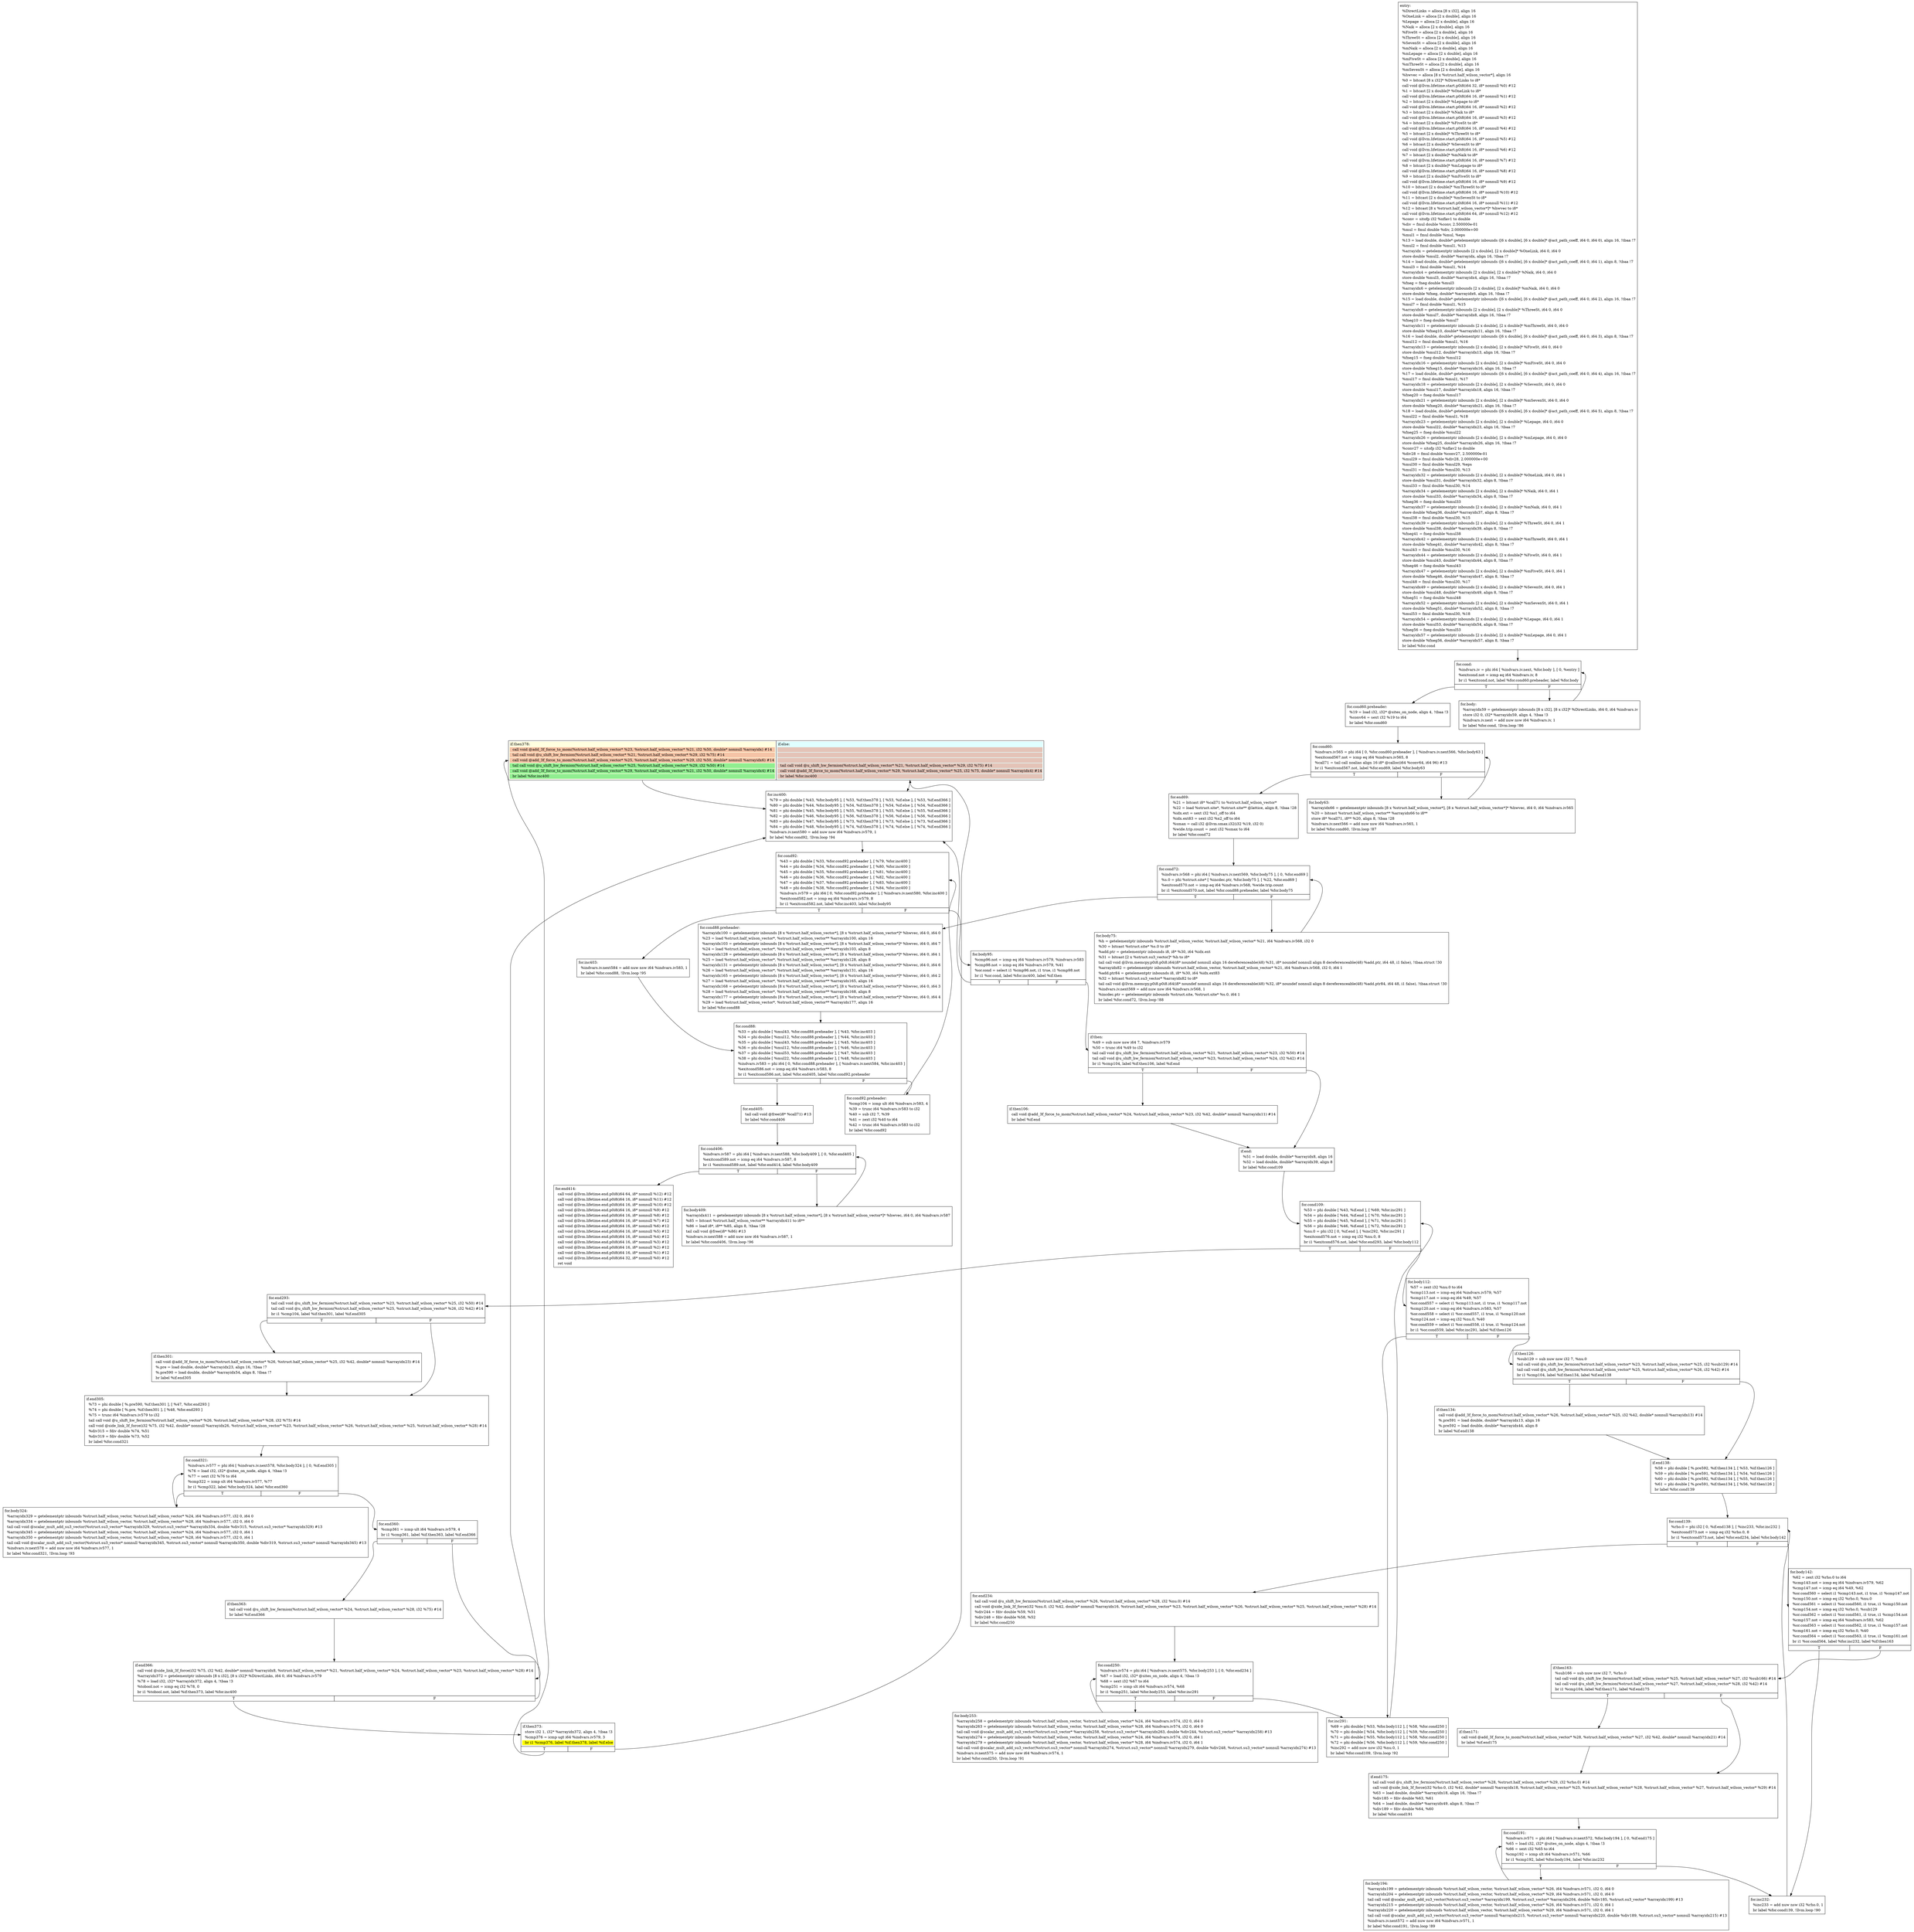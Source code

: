 digraph {
m_bb0 [shape = none, label  = <<table border="0" cellspacing="0">
<tr><td port="f1" border="1" colspan="2"><table bgcolor="LightYellow" border="0">
<tr><td align="left">if.then378:</td></tr>
<tr><td bgcolor="#e8765c70" align="left">  call void @add_3f_force_to_mom(%struct.half_wilson_vector* %23, %struct.half_wilson_vector* %21, i32 %50, double* nonnull %arrayidx) #14</td></tr>
<tr><td bgcolor="#e8765c70" align="left">  tail call void @u_shift_hw_fermion(%struct.half_wilson_vector* %21, %struct.half_wilson_vector* %29, i32 %75) #14</td></tr>
<tr><td bgcolor="#e8765c70" align="left">  call void @add_3f_force_to_mom(%struct.half_wilson_vector* %25, %struct.half_wilson_vector* %29, i32 %50, double* nonnull %arrayidx6) #14</td></tr>
<tr><td bgcolor="lightgreen" align="left">  tail call void @u_shift_hw_fermion(%struct.half_wilson_vector* %25, %struct.half_wilson_vector* %29, i32 %50) #14</td></tr>
<tr><td bgcolor="lightgreen" align="left">  call void @add_3f_force_to_mom(%struct.half_wilson_vector* %29, %struct.half_wilson_vector* %21, i32 %50, double* nonnull %arrayidx4) #14</td></tr>
<tr><td bgcolor="lightgreen" align="left">  br label %for.inc400</td></tr>
</table>
</td>
<td port="f2" border="1" colspan="2"><table bgcolor="LightCyan" border="0">
<tr><td align="left">if.else:</td></tr>
<tr><td bgcolor="#e8765c70" align="left"> </td></tr>
<tr><td bgcolor="#e8765c70" align="left"> </td></tr>
<tr><td bgcolor="#e8765c70" align="left"> </td></tr>
<tr><td bgcolor="#e8765c70" align="left">  tail call void @u_shift_hw_fermion(%struct.half_wilson_vector* %21, %struct.half_wilson_vector* %29, i32 %75) #14</td></tr>
<tr><td bgcolor="#e8765c70" align="left">  call void @add_3f_force_to_mom(%struct.half_wilson_vector* %29, %struct.half_wilson_vector* %25, i32 %75, double* nonnull %arrayidx4) #14</td></tr>
<tr><td bgcolor="#e8765c70" align="left">  br label %for.inc400</td></tr>
</table>
</td></tr>
</table>> ]
f_bb0 [shape = none, label  = <<table  border="0" cellspacing="0">
<tr><td port="f" border="1"><table border="0">
<tr><td align="left">entry:</td></tr>
<tr><td align="left">  %DirectLinks = alloca [8 x i32], align 16</td></tr>
<tr><td align="left">  %OneLink = alloca [2 x double], align 16</td></tr>
<tr><td align="left">  %Lepage = alloca [2 x double], align 16</td></tr>
<tr><td align="left">  %Naik = alloca [2 x double], align 16</td></tr>
<tr><td align="left">  %FiveSt = alloca [2 x double], align 16</td></tr>
<tr><td align="left">  %ThreeSt = alloca [2 x double], align 16</td></tr>
<tr><td align="left">  %SevenSt = alloca [2 x double], align 16</td></tr>
<tr><td align="left">  %mNaik = alloca [2 x double], align 16</td></tr>
<tr><td align="left">  %mLepage = alloca [2 x double], align 16</td></tr>
<tr><td align="left">  %mFiveSt = alloca [2 x double], align 16</td></tr>
<tr><td align="left">  %mThreeSt = alloca [2 x double], align 16</td></tr>
<tr><td align="left">  %mSevenSt = alloca [2 x double], align 16</td></tr>
<tr><td align="left">  %hwvec = alloca [8 x %struct.half_wilson_vector*], align 16</td></tr>
<tr><td align="left">  %0 = bitcast [8 x i32]* %DirectLinks to i8*</td></tr>
<tr><td align="left">  call void @llvm.lifetime.start.p0i8(i64 32, i8* nonnull %0) #12</td></tr>
<tr><td align="left">  %1 = bitcast [2 x double]* %OneLink to i8*</td></tr>
<tr><td align="left">  call void @llvm.lifetime.start.p0i8(i64 16, i8* nonnull %1) #12</td></tr>
<tr><td align="left">  %2 = bitcast [2 x double]* %Lepage to i8*</td></tr>
<tr><td align="left">  call void @llvm.lifetime.start.p0i8(i64 16, i8* nonnull %2) #12</td></tr>
<tr><td align="left">  %3 = bitcast [2 x double]* %Naik to i8*</td></tr>
<tr><td align="left">  call void @llvm.lifetime.start.p0i8(i64 16, i8* nonnull %3) #12</td></tr>
<tr><td align="left">  %4 = bitcast [2 x double]* %FiveSt to i8*</td></tr>
<tr><td align="left">  call void @llvm.lifetime.start.p0i8(i64 16, i8* nonnull %4) #12</td></tr>
<tr><td align="left">  %5 = bitcast [2 x double]* %ThreeSt to i8*</td></tr>
<tr><td align="left">  call void @llvm.lifetime.start.p0i8(i64 16, i8* nonnull %5) #12</td></tr>
<tr><td align="left">  %6 = bitcast [2 x double]* %SevenSt to i8*</td></tr>
<tr><td align="left">  call void @llvm.lifetime.start.p0i8(i64 16, i8* nonnull %6) #12</td></tr>
<tr><td align="left">  %7 = bitcast [2 x double]* %mNaik to i8*</td></tr>
<tr><td align="left">  call void @llvm.lifetime.start.p0i8(i64 16, i8* nonnull %7) #12</td></tr>
<tr><td align="left">  %8 = bitcast [2 x double]* %mLepage to i8*</td></tr>
<tr><td align="left">  call void @llvm.lifetime.start.p0i8(i64 16, i8* nonnull %8) #12</td></tr>
<tr><td align="left">  %9 = bitcast [2 x double]* %mFiveSt to i8*</td></tr>
<tr><td align="left">  call void @llvm.lifetime.start.p0i8(i64 16, i8* nonnull %9) #12</td></tr>
<tr><td align="left">  %10 = bitcast [2 x double]* %mThreeSt to i8*</td></tr>
<tr><td align="left">  call void @llvm.lifetime.start.p0i8(i64 16, i8* nonnull %10) #12</td></tr>
<tr><td align="left">  %11 = bitcast [2 x double]* %mSevenSt to i8*</td></tr>
<tr><td align="left">  call void @llvm.lifetime.start.p0i8(i64 16, i8* nonnull %11) #12</td></tr>
<tr><td align="left">  %12 = bitcast [8 x %struct.half_wilson_vector*]* %hwvec to i8*</td></tr>
<tr><td align="left">  call void @llvm.lifetime.start.p0i8(i64 64, i8* nonnull %12) #12</td></tr>
<tr><td align="left">  %conv = sitofp i32 %nflav1 to double</td></tr>
<tr><td align="left">  %div = fmul double %conv, 2.500000e-01</td></tr>
<tr><td align="left">  %mul = fmul double %div, 2.000000e+00</td></tr>
<tr><td align="left">  %mul1 = fmul double %mul, %eps</td></tr>
<tr><td align="left">  %13 = load double, double* getelementptr inbounds ([6 x double], [6 x double]* @act_path_coeff, i64 0, i64 0), align 16, !tbaa !7</td></tr>
<tr><td align="left">  %mul2 = fmul double %mul1, %13</td></tr>
<tr><td align="left">  %arrayidx = getelementptr inbounds [2 x double], [2 x double]* %OneLink, i64 0, i64 0</td></tr>
<tr><td align="left">  store double %mul2, double* %arrayidx, align 16, !tbaa !7</td></tr>
<tr><td align="left">  %14 = load double, double* getelementptr inbounds ([6 x double], [6 x double]* @act_path_coeff, i64 0, i64 1), align 8, !tbaa !7</td></tr>
<tr><td align="left">  %mul3 = fmul double %mul1, %14</td></tr>
<tr><td align="left">  %arrayidx4 = getelementptr inbounds [2 x double], [2 x double]* %Naik, i64 0, i64 0</td></tr>
<tr><td align="left">  store double %mul3, double* %arrayidx4, align 16, !tbaa !7</td></tr>
<tr><td align="left">  %fneg = fneg double %mul3</td></tr>
<tr><td align="left">  %arrayidx6 = getelementptr inbounds [2 x double], [2 x double]* %mNaik, i64 0, i64 0</td></tr>
<tr><td align="left">  store double %fneg, double* %arrayidx6, align 16, !tbaa !7</td></tr>
<tr><td align="left">  %15 = load double, double* getelementptr inbounds ([6 x double], [6 x double]* @act_path_coeff, i64 0, i64 2), align 16, !tbaa !7</td></tr>
<tr><td align="left">  %mul7 = fmul double %mul1, %15</td></tr>
<tr><td align="left">  %arrayidx8 = getelementptr inbounds [2 x double], [2 x double]* %ThreeSt, i64 0, i64 0</td></tr>
<tr><td align="left">  store double %mul7, double* %arrayidx8, align 16, !tbaa !7</td></tr>
<tr><td align="left">  %fneg10 = fneg double %mul7</td></tr>
<tr><td align="left">  %arrayidx11 = getelementptr inbounds [2 x double], [2 x double]* %mThreeSt, i64 0, i64 0</td></tr>
<tr><td align="left">  store double %fneg10, double* %arrayidx11, align 16, !tbaa !7</td></tr>
<tr><td align="left">  %16 = load double, double* getelementptr inbounds ([6 x double], [6 x double]* @act_path_coeff, i64 0, i64 3), align 8, !tbaa !7</td></tr>
<tr><td align="left">  %mul12 = fmul double %mul1, %16</td></tr>
<tr><td align="left">  %arrayidx13 = getelementptr inbounds [2 x double], [2 x double]* %FiveSt, i64 0, i64 0</td></tr>
<tr><td align="left">  store double %mul12, double* %arrayidx13, align 16, !tbaa !7</td></tr>
<tr><td align="left">  %fneg15 = fneg double %mul12</td></tr>
<tr><td align="left">  %arrayidx16 = getelementptr inbounds [2 x double], [2 x double]* %mFiveSt, i64 0, i64 0</td></tr>
<tr><td align="left">  store double %fneg15, double* %arrayidx16, align 16, !tbaa !7</td></tr>
<tr><td align="left">  %17 = load double, double* getelementptr inbounds ([6 x double], [6 x double]* @act_path_coeff, i64 0, i64 4), align 16, !tbaa !7</td></tr>
<tr><td align="left">  %mul17 = fmul double %mul1, %17</td></tr>
<tr><td align="left">  %arrayidx18 = getelementptr inbounds [2 x double], [2 x double]* %SevenSt, i64 0, i64 0</td></tr>
<tr><td align="left">  store double %mul17, double* %arrayidx18, align 16, !tbaa !7</td></tr>
<tr><td align="left">  %fneg20 = fneg double %mul17</td></tr>
<tr><td align="left">  %arrayidx21 = getelementptr inbounds [2 x double], [2 x double]* %mSevenSt, i64 0, i64 0</td></tr>
<tr><td align="left">  store double %fneg20, double* %arrayidx21, align 16, !tbaa !7</td></tr>
<tr><td align="left">  %18 = load double, double* getelementptr inbounds ([6 x double], [6 x double]* @act_path_coeff, i64 0, i64 5), align 8, !tbaa !7</td></tr>
<tr><td align="left">  %mul22 = fmul double %mul1, %18</td></tr>
<tr><td align="left">  %arrayidx23 = getelementptr inbounds [2 x double], [2 x double]* %Lepage, i64 0, i64 0</td></tr>
<tr><td align="left">  store double %mul22, double* %arrayidx23, align 16, !tbaa !7</td></tr>
<tr><td align="left">  %fneg25 = fneg double %mul22</td></tr>
<tr><td align="left">  %arrayidx26 = getelementptr inbounds [2 x double], [2 x double]* %mLepage, i64 0, i64 0</td></tr>
<tr><td align="left">  store double %fneg25, double* %arrayidx26, align 16, !tbaa !7</td></tr>
<tr><td align="left">  %conv27 = sitofp i32 %nflav2 to double</td></tr>
<tr><td align="left">  %div28 = fmul double %conv27, 2.500000e-01</td></tr>
<tr><td align="left">  %mul29 = fmul double %div28, 2.000000e+00</td></tr>
<tr><td align="left">  %mul30 = fmul double %mul29, %eps</td></tr>
<tr><td align="left">  %mul31 = fmul double %mul30, %13</td></tr>
<tr><td align="left">  %arrayidx32 = getelementptr inbounds [2 x double], [2 x double]* %OneLink, i64 0, i64 1</td></tr>
<tr><td align="left">  store double %mul31, double* %arrayidx32, align 8, !tbaa !7</td></tr>
<tr><td align="left">  %mul33 = fmul double %mul30, %14</td></tr>
<tr><td align="left">  %arrayidx34 = getelementptr inbounds [2 x double], [2 x double]* %Naik, i64 0, i64 1</td></tr>
<tr><td align="left">  store double %mul33, double* %arrayidx34, align 8, !tbaa !7</td></tr>
<tr><td align="left">  %fneg36 = fneg double %mul33</td></tr>
<tr><td align="left">  %arrayidx37 = getelementptr inbounds [2 x double], [2 x double]* %mNaik, i64 0, i64 1</td></tr>
<tr><td align="left">  store double %fneg36, double* %arrayidx37, align 8, !tbaa !7</td></tr>
<tr><td align="left">  %mul38 = fmul double %mul30, %15</td></tr>
<tr><td align="left">  %arrayidx39 = getelementptr inbounds [2 x double], [2 x double]* %ThreeSt, i64 0, i64 1</td></tr>
<tr><td align="left">  store double %mul38, double* %arrayidx39, align 8, !tbaa !7</td></tr>
<tr><td align="left">  %fneg41 = fneg double %mul38</td></tr>
<tr><td align="left">  %arrayidx42 = getelementptr inbounds [2 x double], [2 x double]* %mThreeSt, i64 0, i64 1</td></tr>
<tr><td align="left">  store double %fneg41, double* %arrayidx42, align 8, !tbaa !7</td></tr>
<tr><td align="left">  %mul43 = fmul double %mul30, %16</td></tr>
<tr><td align="left">  %arrayidx44 = getelementptr inbounds [2 x double], [2 x double]* %FiveSt, i64 0, i64 1</td></tr>
<tr><td align="left">  store double %mul43, double* %arrayidx44, align 8, !tbaa !7</td></tr>
<tr><td align="left">  %fneg46 = fneg double %mul43</td></tr>
<tr><td align="left">  %arrayidx47 = getelementptr inbounds [2 x double], [2 x double]* %mFiveSt, i64 0, i64 1</td></tr>
<tr><td align="left">  store double %fneg46, double* %arrayidx47, align 8, !tbaa !7</td></tr>
<tr><td align="left">  %mul48 = fmul double %mul30, %17</td></tr>
<tr><td align="left">  %arrayidx49 = getelementptr inbounds [2 x double], [2 x double]* %SevenSt, i64 0, i64 1</td></tr>
<tr><td align="left">  store double %mul48, double* %arrayidx49, align 8, !tbaa !7</td></tr>
<tr><td align="left">  %fneg51 = fneg double %mul48</td></tr>
<tr><td align="left">  %arrayidx52 = getelementptr inbounds [2 x double], [2 x double]* %mSevenSt, i64 0, i64 1</td></tr>
<tr><td align="left">  store double %fneg51, double* %arrayidx52, align 8, !tbaa !7</td></tr>
<tr><td align="left">  %mul53 = fmul double %mul30, %18</td></tr>
<tr><td align="left">  %arrayidx54 = getelementptr inbounds [2 x double], [2 x double]* %Lepage, i64 0, i64 1</td></tr>
<tr><td align="left">  store double %mul53, double* %arrayidx54, align 8, !tbaa !7</td></tr>
<tr><td align="left">  %fneg56 = fneg double %mul53</td></tr>
<tr><td align="left">  %arrayidx57 = getelementptr inbounds [2 x double], [2 x double]* %mLepage, i64 0, i64 1</td></tr>
<tr><td align="left">  store double %fneg56, double* %arrayidx57, align 8, !tbaa !7</td></tr>
<tr><td align="left">  br label %for.cond</td></tr>
</table>
</td></tr>
</table>> ]
f_bb1 [shape = none, label  = <<table  border="0" cellspacing="0">
<tr><td port="f" border="1" colspan="2"><table border="0">
<tr><td align="left">for.cond:</td></tr>
<tr><td align="left">  %indvars.iv = phi i64 [ %indvars.iv.next, %for.body ], [ 0, %entry ]</td></tr>
<tr><td align="left">  %exitcond.not = icmp eq i64 %indvars.iv, 8</td></tr>
<tr><td align="left">  br i1 %exitcond.not, label %for.cond60.preheader, label %for.body</td></tr>
</table>
</td></tr>
<tr><td border="1" port="fT">T</td><td border="1" port="fF">F</td></tr>
</table>> ]
f_bb2 [shape = none, label  = <<table  border="0" cellspacing="0">
<tr><td port="f" border="1"><table border="0">
<tr><td align="left">for.cond60.preheader:</td></tr>
<tr><td align="left">  %19 = load i32, i32* @sites_on_node, align 4, !tbaa !3</td></tr>
<tr><td align="left">  %conv64 = sext i32 %19 to i64</td></tr>
<tr><td align="left">  br label %for.cond60</td></tr>
</table>
</td></tr>
</table>> ]
f_bb3 [shape = none, label  = <<table  border="0" cellspacing="0">
<tr><td port="f" border="1"><table border="0">
<tr><td align="left">for.body:</td></tr>
<tr><td align="left">  %arrayidx59 = getelementptr inbounds [8 x i32], [8 x i32]* %DirectLinks, i64 0, i64 %indvars.iv</td></tr>
<tr><td align="left">  store i32 0, i32* %arrayidx59, align 4, !tbaa !3</td></tr>
<tr><td align="left">  %indvars.iv.next = add nuw nsw i64 %indvars.iv, 1</td></tr>
<tr><td align="left">  br label %for.cond, !llvm.loop !86</td></tr>
</table>
</td></tr>
</table>> ]
f_bb4 [shape = none, label  = <<table  border="0" cellspacing="0">
<tr><td port="f" border="1" colspan="2"><table border="0">
<tr><td align="left">for.cond60:</td></tr>
<tr><td align="left">  %indvars.iv565 = phi i64 [ 0, %for.cond60.preheader ], [ %indvars.iv.next566, %for.body63 ]</td></tr>
<tr><td align="left">  %exitcond567.not = icmp eq i64 %indvars.iv565, 8</td></tr>
<tr><td align="left">  %call71 = tail call noalias align 16 i8* @calloc(i64 %conv64, i64 96) #13</td></tr>
<tr><td align="left">  br i1 %exitcond567.not, label %for.end69, label %for.body63</td></tr>
</table>
</td></tr>
<tr><td border="1" port="fT">T</td><td border="1" port="fF">F</td></tr>
</table>> ]
f_bb5 [shape = none, label  = <<table  border="0" cellspacing="0">
<tr><td port="f" border="1"><table border="0">
<tr><td align="left">for.body63:</td></tr>
<tr><td align="left">  %arrayidx66 = getelementptr inbounds [8 x %struct.half_wilson_vector*], [8 x %struct.half_wilson_vector*]* %hwvec, i64 0, i64 %indvars.iv565</td></tr>
<tr><td align="left">  %20 = bitcast %struct.half_wilson_vector** %arrayidx66 to i8**</td></tr>
<tr><td align="left">  store i8* %call71, i8** %20, align 8, !tbaa !28</td></tr>
<tr><td align="left">  %indvars.iv.next566 = add nuw nsw i64 %indvars.iv565, 1</td></tr>
<tr><td align="left">  br label %for.cond60, !llvm.loop !87</td></tr>
</table>
</td></tr>
</table>> ]
f_bb6 [shape = none, label  = <<table  border="0" cellspacing="0">
<tr><td port="f" border="1"><table border="0">
<tr><td align="left">for.end69:</td></tr>
<tr><td align="left">  %21 = bitcast i8* %call71 to %struct.half_wilson_vector*</td></tr>
<tr><td align="left">  %22 = load %struct.site*, %struct.site** @lattice, align 8, !tbaa !28</td></tr>
<tr><td align="left">  %idx.ext = sext i32 %x1_off to i64</td></tr>
<tr><td align="left">  %idx.ext83 = sext i32 %x2_off to i64</td></tr>
<tr><td align="left">  %smax = call i32 @llvm.smax.i32(i32 %19, i32 0)</td></tr>
<tr><td align="left">  %wide.trip.count = zext i32 %smax to i64</td></tr>
<tr><td align="left">  br label %for.cond72</td></tr>
</table>
</td></tr>
</table>> ]
f_bb7 [shape = none, label  = <<table  border="0" cellspacing="0">
<tr><td port="f" border="1" colspan="2"><table border="0">
<tr><td align="left">for.cond72:</td></tr>
<tr><td align="left">  %indvars.iv568 = phi i64 [ %indvars.iv.next569, %for.body75 ], [ 0, %for.end69 ]</td></tr>
<tr><td align="left">  %s.0 = phi %struct.site* [ %incdec.ptr, %for.body75 ], [ %22, %for.end69 ]</td></tr>
<tr><td align="left">  %exitcond570.not = icmp eq i64 %indvars.iv568, %wide.trip.count</td></tr>
<tr><td align="left">  br i1 %exitcond570.not, label %for.cond88.preheader, label %for.body75</td></tr>
</table>
</td></tr>
<tr><td border="1" port="fT">T</td><td border="1" port="fF">F</td></tr>
</table>> ]
f_bb8 [shape = none, label  = <<table  border="0" cellspacing="0">
<tr><td port="f" border="1"><table border="0">
<tr><td align="left">for.cond88.preheader:</td></tr>
<tr><td align="left">  %arrayidx100 = getelementptr inbounds [8 x %struct.half_wilson_vector*], [8 x %struct.half_wilson_vector*]* %hwvec, i64 0, i64 0</td></tr>
<tr><td align="left">  %23 = load %struct.half_wilson_vector*, %struct.half_wilson_vector** %arrayidx100, align 16</td></tr>
<tr><td align="left">  %arrayidx103 = getelementptr inbounds [8 x %struct.half_wilson_vector*], [8 x %struct.half_wilson_vector*]* %hwvec, i64 0, i64 7</td></tr>
<tr><td align="left">  %24 = load %struct.half_wilson_vector*, %struct.half_wilson_vector** %arrayidx103, align 8</td></tr>
<tr><td align="left">  %arrayidx128 = getelementptr inbounds [8 x %struct.half_wilson_vector*], [8 x %struct.half_wilson_vector*]* %hwvec, i64 0, i64 1</td></tr>
<tr><td align="left">  %25 = load %struct.half_wilson_vector*, %struct.half_wilson_vector** %arrayidx128, align 8</td></tr>
<tr><td align="left">  %arrayidx131 = getelementptr inbounds [8 x %struct.half_wilson_vector*], [8 x %struct.half_wilson_vector*]* %hwvec, i64 0, i64 6</td></tr>
<tr><td align="left">  %26 = load %struct.half_wilson_vector*, %struct.half_wilson_vector** %arrayidx131, align 16</td></tr>
<tr><td align="left">  %arrayidx165 = getelementptr inbounds [8 x %struct.half_wilson_vector*], [8 x %struct.half_wilson_vector*]* %hwvec, i64 0, i64 2</td></tr>
<tr><td align="left">  %27 = load %struct.half_wilson_vector*, %struct.half_wilson_vector** %arrayidx165, align 16</td></tr>
<tr><td align="left">  %arrayidx168 = getelementptr inbounds [8 x %struct.half_wilson_vector*], [8 x %struct.half_wilson_vector*]* %hwvec, i64 0, i64 3</td></tr>
<tr><td align="left">  %28 = load %struct.half_wilson_vector*, %struct.half_wilson_vector** %arrayidx168, align 8</td></tr>
<tr><td align="left">  %arrayidx177 = getelementptr inbounds [8 x %struct.half_wilson_vector*], [8 x %struct.half_wilson_vector*]* %hwvec, i64 0, i64 4</td></tr>
<tr><td align="left">  %29 = load %struct.half_wilson_vector*, %struct.half_wilson_vector** %arrayidx177, align 16</td></tr>
<tr><td align="left">  br label %for.cond88</td></tr>
</table>
</td></tr>
</table>> ]
f_bb9 [shape = none, label  = <<table  border="0" cellspacing="0">
<tr><td port="f" border="1"><table border="0">
<tr><td align="left">for.body75:</td></tr>
<tr><td align="left">  %h = getelementptr inbounds %struct.half_wilson_vector, %struct.half_wilson_vector* %21, i64 %indvars.iv568, i32 0</td></tr>
<tr><td align="left">  %30 = bitcast %struct.site* %s.0 to i8*</td></tr>
<tr><td align="left">  %add.ptr = getelementptr inbounds i8, i8* %30, i64 %idx.ext</td></tr>
<tr><td align="left">  %31 = bitcast [2 x %struct.su3_vector]* %h to i8*</td></tr>
<tr><td align="left">  tail call void @llvm.memcpy.p0i8.p0i8.i64(i8* noundef nonnull align 16 dereferenceable(48) %31, i8* noundef nonnull align 8 dereferenceable(48) %add.ptr, i64 48, i1 false), !tbaa.struct !30</td></tr>
<tr><td align="left">  %arrayidx82 = getelementptr inbounds %struct.half_wilson_vector, %struct.half_wilson_vector* %21, i64 %indvars.iv568, i32 0, i64 1</td></tr>
<tr><td align="left">  %add.ptr84 = getelementptr inbounds i8, i8* %30, i64 %idx.ext83</td></tr>
<tr><td align="left">  %32 = bitcast %struct.su3_vector* %arrayidx82 to i8*</td></tr>
<tr><td align="left">  tail call void @llvm.memcpy.p0i8.p0i8.i64(i8* noundef nonnull align 16 dereferenceable(48) %32, i8* noundef nonnull align 8 dereferenceable(48) %add.ptr84, i64 48, i1 false), !tbaa.struct !30</td></tr>
<tr><td align="left">  %indvars.iv.next569 = add nuw nsw i64 %indvars.iv568, 1</td></tr>
<tr><td align="left">  %incdec.ptr = getelementptr inbounds %struct.site, %struct.site* %s.0, i64 1</td></tr>
<tr><td align="left">  br label %for.cond72, !llvm.loop !88</td></tr>
</table>
</td></tr>
</table>> ]
f_bb10 [shape = none, label  = <<table  border="0" cellspacing="0">
<tr><td port="f" border="1" colspan="2"><table border="0">
<tr><td align="left">for.cond88:</td></tr>
<tr><td align="left">  %33 = phi double [ %mul43, %for.cond88.preheader ], [ %43, %for.inc403 ]</td></tr>
<tr><td align="left">  %34 = phi double [ %mul12, %for.cond88.preheader ], [ %44, %for.inc403 ]</td></tr>
<tr><td align="left">  %35 = phi double [ %mul43, %for.cond88.preheader ], [ %45, %for.inc403 ]</td></tr>
<tr><td align="left">  %36 = phi double [ %mul12, %for.cond88.preheader ], [ %46, %for.inc403 ]</td></tr>
<tr><td align="left">  %37 = phi double [ %mul53, %for.cond88.preheader ], [ %47, %for.inc403 ]</td></tr>
<tr><td align="left">  %38 = phi double [ %mul22, %for.cond88.preheader ], [ %48, %for.inc403 ]</td></tr>
<tr><td align="left">  %indvars.iv583 = phi i64 [ 0, %for.cond88.preheader ], [ %indvars.iv.next584, %for.inc403 ]</td></tr>
<tr><td align="left">  %exitcond586.not = icmp eq i64 %indvars.iv583, 8</td></tr>
<tr><td align="left">  br i1 %exitcond586.not, label %for.end405, label %for.cond92.preheader</td></tr>
</table>
</td></tr>
<tr><td border="1" port="fT">T</td><td border="1" port="fF">F</td></tr>
</table>> ]
f_bb11 [shape = none, label  = <<table  border="0" cellspacing="0">
<tr><td port="f" border="1"><table border="0">
<tr><td align="left">for.cond92.preheader:</td></tr>
<tr><td align="left">  %cmp104 = icmp ult i64 %indvars.iv583, 4</td></tr>
<tr><td align="left">  %39 = trunc i64 %indvars.iv583 to i32</td></tr>
<tr><td align="left">  %40 = sub i32 7, %39</td></tr>
<tr><td align="left">  %41 = zext i32 %40 to i64</td></tr>
<tr><td align="left">  %42 = trunc i64 %indvars.iv583 to i32</td></tr>
<tr><td align="left">  br label %for.cond92</td></tr>
</table>
</td></tr>
</table>> ]
f_bb12 [shape = none, label  = <<table  border="0" cellspacing="0">
<tr><td port="f" border="1" colspan="2"><table border="0">
<tr><td align="left">for.cond92:</td></tr>
<tr><td align="left">  %43 = phi double [ %33, %for.cond92.preheader ], [ %79, %for.inc400 ]</td></tr>
<tr><td align="left">  %44 = phi double [ %34, %for.cond92.preheader ], [ %80, %for.inc400 ]</td></tr>
<tr><td align="left">  %45 = phi double [ %35, %for.cond92.preheader ], [ %81, %for.inc400 ]</td></tr>
<tr><td align="left">  %46 = phi double [ %36, %for.cond92.preheader ], [ %82, %for.inc400 ]</td></tr>
<tr><td align="left">  %47 = phi double [ %37, %for.cond92.preheader ], [ %83, %for.inc400 ]</td></tr>
<tr><td align="left">  %48 = phi double [ %38, %for.cond92.preheader ], [ %84, %for.inc400 ]</td></tr>
<tr><td align="left">  %indvars.iv579 = phi i64 [ 0, %for.cond92.preheader ], [ %indvars.iv.next580, %for.inc400 ]</td></tr>
<tr><td align="left">  %exitcond582.not = icmp eq i64 %indvars.iv579, 8</td></tr>
<tr><td align="left">  br i1 %exitcond582.not, label %for.inc403, label %for.body95</td></tr>
</table>
</td></tr>
<tr><td border="1" port="fT">T</td><td border="1" port="fF">F</td></tr>
</table>> ]
f_bb13 [shape = none, label  = <<table  border="0" cellspacing="0">
<tr><td port="f" border="1" colspan="2"><table border="0">
<tr><td align="left">for.body95:</td></tr>
<tr><td align="left">  %cmp96.not = icmp eq i64 %indvars.iv579, %indvars.iv583</td></tr>
<tr><td align="left">  %cmp98.not = icmp eq i64 %indvars.iv579, %41</td></tr>
<tr><td align="left">  %or.cond = select i1 %cmp96.not, i1 true, i1 %cmp98.not</td></tr>
<tr><td align="left">  br i1 %or.cond, label %for.inc400, label %if.then</td></tr>
</table>
</td></tr>
<tr><td border="1" port="fT">T</td><td border="1" port="fF">F</td></tr>
</table>> ]
f_bb14 [shape = none, label  = <<table  border="0" cellspacing="0">
<tr><td port="f" border="1" colspan="2"><table border="0">
<tr><td align="left">if.then:</td></tr>
<tr><td align="left">  %49 = sub nuw nsw i64 7, %indvars.iv579</td></tr>
<tr><td align="left">  %50 = trunc i64 %49 to i32</td></tr>
<tr><td align="left">  tail call void @u_shift_hw_fermion(%struct.half_wilson_vector* %21, %struct.half_wilson_vector* %23, i32 %50) #14</td></tr>
<tr><td align="left">  tail call void @u_shift_hw_fermion(%struct.half_wilson_vector* %23, %struct.half_wilson_vector* %24, i32 %42) #14</td></tr>
<tr><td align="left">  br i1 %cmp104, label %if.then106, label %if.end</td></tr>
</table>
</td></tr>
<tr><td border="1" port="fT">T</td><td border="1" port="fF">F</td></tr>
</table>> ]
f_bb15 [shape = none, label  = <<table  border="0" cellspacing="0">
<tr><td port="f" border="1"><table border="0">
<tr><td align="left">if.then106:</td></tr>
<tr><td align="left">  call void @add_3f_force_to_mom(%struct.half_wilson_vector* %24, %struct.half_wilson_vector* %23, i32 %42, double* nonnull %arrayidx11) #14</td></tr>
<tr><td align="left">  br label %if.end</td></tr>
</table>
</td></tr>
</table>> ]
f_bb16 [shape = none, label  = <<table  border="0" cellspacing="0">
<tr><td port="f" border="1"><table border="0">
<tr><td align="left">if.end:</td></tr>
<tr><td align="left">  %51 = load double, double* %arrayidx8, align 16</td></tr>
<tr><td align="left">  %52 = load double, double* %arrayidx39, align 8</td></tr>
<tr><td align="left">  br label %for.cond109</td></tr>
</table>
</td></tr>
</table>> ]
f_bb17 [shape = none, label  = <<table  border="0" cellspacing="0">
<tr><td port="f" border="1" colspan="2"><table border="0">
<tr><td align="left">for.cond109:</td></tr>
<tr><td align="left">  %53 = phi double [ %43, %if.end ], [ %69, %for.inc291 ]</td></tr>
<tr><td align="left">  %54 = phi double [ %44, %if.end ], [ %70, %for.inc291 ]</td></tr>
<tr><td align="left">  %55 = phi double [ %45, %if.end ], [ %71, %for.inc291 ]</td></tr>
<tr><td align="left">  %56 = phi double [ %46, %if.end ], [ %72, %for.inc291 ]</td></tr>
<tr><td align="left">  %nu.0 = phi i32 [ 0, %if.end ], [ %inc292, %for.inc291 ]</td></tr>
<tr><td align="left">  %exitcond576.not = icmp eq i32 %nu.0, 8</td></tr>
<tr><td align="left">  br i1 %exitcond576.not, label %for.end293, label %for.body112</td></tr>
</table>
</td></tr>
<tr><td border="1" port="fT">T</td><td border="1" port="fF">F</td></tr>
</table>> ]
f_bb18 [shape = none, label  = <<table  border="0" cellspacing="0">
<tr><td port="f" border="1" colspan="2"><table border="0">
<tr><td align="left">for.body112:</td></tr>
<tr><td align="left">  %57 = zext i32 %nu.0 to i64</td></tr>
<tr><td align="left">  %cmp113.not = icmp eq i64 %indvars.iv579, %57</td></tr>
<tr><td align="left">  %cmp117.not = icmp eq i64 %49, %57</td></tr>
<tr><td align="left">  %or.cond557 = select i1 %cmp113.not, i1 true, i1 %cmp117.not</td></tr>
<tr><td align="left">  %cmp120.not = icmp eq i64 %indvars.iv583, %57</td></tr>
<tr><td align="left">  %or.cond558 = select i1 %or.cond557, i1 true, i1 %cmp120.not</td></tr>
<tr><td align="left">  %cmp124.not = icmp eq i32 %nu.0, %40</td></tr>
<tr><td align="left">  %or.cond559 = select i1 %or.cond558, i1 true, i1 %cmp124.not</td></tr>
<tr><td align="left">  br i1 %or.cond559, label %for.inc291, label %if.then126</td></tr>
</table>
</td></tr>
<tr><td border="1" port="fT">T</td><td border="1" port="fF">F</td></tr>
</table>> ]
f_bb19 [shape = none, label  = <<table  border="0" cellspacing="0">
<tr><td port="f" border="1" colspan="2"><table border="0">
<tr><td align="left">if.then126:</td></tr>
<tr><td align="left">  %sub129 = sub nuw nsw i32 7, %nu.0</td></tr>
<tr><td align="left">  tail call void @u_shift_hw_fermion(%struct.half_wilson_vector* %23, %struct.half_wilson_vector* %25, i32 %sub129) #14</td></tr>
<tr><td align="left">  tail call void @u_shift_hw_fermion(%struct.half_wilson_vector* %25, %struct.half_wilson_vector* %26, i32 %42) #14</td></tr>
<tr><td align="left">  br i1 %cmp104, label %if.then134, label %if.end138</td></tr>
</table>
</td></tr>
<tr><td border="1" port="fT">T</td><td border="1" port="fF">F</td></tr>
</table>> ]
f_bb20 [shape = none, label  = <<table  border="0" cellspacing="0">
<tr><td port="f" border="1"><table border="0">
<tr><td align="left">if.then134:</td></tr>
<tr><td align="left">  call void @add_3f_force_to_mom(%struct.half_wilson_vector* %26, %struct.half_wilson_vector* %25, i32 %42, double* nonnull %arrayidx13) #14</td></tr>
<tr><td align="left">  %.pre591 = load double, double* %arrayidx13, align 16</td></tr>
<tr><td align="left">  %.pre592 = load double, double* %arrayidx44, align 8</td></tr>
<tr><td align="left">  br label %if.end138</td></tr>
</table>
</td></tr>
</table>> ]
f_bb21 [shape = none, label  = <<table  border="0" cellspacing="0">
<tr><td port="f" border="1"><table border="0">
<tr><td align="left">if.end138:</td></tr>
<tr><td align="left">  %58 = phi double [ %.pre592, %if.then134 ], [ %53, %if.then126 ]</td></tr>
<tr><td align="left">  %59 = phi double [ %.pre591, %if.then134 ], [ %54, %if.then126 ]</td></tr>
<tr><td align="left">  %60 = phi double [ %.pre592, %if.then134 ], [ %55, %if.then126 ]</td></tr>
<tr><td align="left">  %61 = phi double [ %.pre591, %if.then134 ], [ %56, %if.then126 ]</td></tr>
<tr><td align="left">  br label %for.cond139</td></tr>
</table>
</td></tr>
</table>> ]
f_bb22 [shape = none, label  = <<table  border="0" cellspacing="0">
<tr><td port="f" border="1" colspan="2"><table border="0">
<tr><td align="left">for.cond139:</td></tr>
<tr><td align="left">  %rho.0 = phi i32 [ 0, %if.end138 ], [ %inc233, %for.inc232 ]</td></tr>
<tr><td align="left">  %exitcond573.not = icmp eq i32 %rho.0, 8</td></tr>
<tr><td align="left">  br i1 %exitcond573.not, label %for.end234, label %for.body142</td></tr>
</table>
</td></tr>
<tr><td border="1" port="fT">T</td><td border="1" port="fF">F</td></tr>
</table>> ]
f_bb23 [shape = none, label  = <<table  border="0" cellspacing="0">
<tr><td port="f" border="1" colspan="2"><table border="0">
<tr><td align="left">for.body142:</td></tr>
<tr><td align="left">  %62 = zext i32 %rho.0 to i64</td></tr>
<tr><td align="left">  %cmp143.not = icmp eq i64 %indvars.iv579, %62</td></tr>
<tr><td align="left">  %cmp147.not = icmp eq i64 %49, %62</td></tr>
<tr><td align="left">  %or.cond560 = select i1 %cmp143.not, i1 true, i1 %cmp147.not</td></tr>
<tr><td align="left">  %cmp150.not = icmp eq i32 %rho.0, %nu.0</td></tr>
<tr><td align="left">  %or.cond561 = select i1 %or.cond560, i1 true, i1 %cmp150.not</td></tr>
<tr><td align="left">  %cmp154.not = icmp eq i32 %rho.0, %sub129</td></tr>
<tr><td align="left">  %or.cond562 = select i1 %or.cond561, i1 true, i1 %cmp154.not</td></tr>
<tr><td align="left">  %cmp157.not = icmp eq i64 %indvars.iv583, %62</td></tr>
<tr><td align="left">  %or.cond563 = select i1 %or.cond562, i1 true, i1 %cmp157.not</td></tr>
<tr><td align="left">  %cmp161.not = icmp eq i32 %rho.0, %40</td></tr>
<tr><td align="left">  %or.cond564 = select i1 %or.cond563, i1 true, i1 %cmp161.not</td></tr>
<tr><td align="left">  br i1 %or.cond564, label %for.inc232, label %if.then163</td></tr>
</table>
</td></tr>
<tr><td border="1" port="fT">T</td><td border="1" port="fF">F</td></tr>
</table>> ]
f_bb24 [shape = none, label  = <<table  border="0" cellspacing="0">
<tr><td port="f" border="1" colspan="2"><table border="0">
<tr><td align="left">if.then163:</td></tr>
<tr><td align="left">  %sub166 = sub nuw nsw i32 7, %rho.0</td></tr>
<tr><td align="left">  tail call void @u_shift_hw_fermion(%struct.half_wilson_vector* %25, %struct.half_wilson_vector* %27, i32 %sub166) #14</td></tr>
<tr><td align="left">  tail call void @u_shift_hw_fermion(%struct.half_wilson_vector* %27, %struct.half_wilson_vector* %28, i32 %42) #14</td></tr>
<tr><td align="left">  br i1 %cmp104, label %if.then171, label %if.end175</td></tr>
</table>
</td></tr>
<tr><td border="1" port="fT">T</td><td border="1" port="fF">F</td></tr>
</table>> ]
f_bb25 [shape = none, label  = <<table  border="0" cellspacing="0">
<tr><td port="f" border="1"><table border="0">
<tr><td align="left">if.then171:</td></tr>
<tr><td align="left">  call void @add_3f_force_to_mom(%struct.half_wilson_vector* %28, %struct.half_wilson_vector* %27, i32 %42, double* nonnull %arrayidx21) #14</td></tr>
<tr><td align="left">  br label %if.end175</td></tr>
</table>
</td></tr>
</table>> ]
f_bb26 [shape = none, label  = <<table  border="0" cellspacing="0">
<tr><td port="f" border="1"><table border="0">
<tr><td align="left">if.end175:</td></tr>
<tr><td align="left">  tail call void @u_shift_hw_fermion(%struct.half_wilson_vector* %28, %struct.half_wilson_vector* %29, i32 %rho.0) #14</td></tr>
<tr><td align="left">  call void @side_link_3f_force(i32 %rho.0, i32 %42, double* nonnull %arrayidx18, %struct.half_wilson_vector* %25, %struct.half_wilson_vector* %28, %struct.half_wilson_vector* %27, %struct.half_wilson_vector* %29) #14</td></tr>
<tr><td align="left">  %63 = load double, double* %arrayidx18, align 16, !tbaa !7</td></tr>
<tr><td align="left">  %div185 = fdiv double %63, %61</td></tr>
<tr><td align="left">  %64 = load double, double* %arrayidx49, align 8, !tbaa !7</td></tr>
<tr><td align="left">  %div189 = fdiv double %64, %60</td></tr>
<tr><td align="left">  br label %for.cond191</td></tr>
</table>
</td></tr>
</table>> ]
f_bb27 [shape = none, label  = <<table  border="0" cellspacing="0">
<tr><td port="f" border="1" colspan="2"><table border="0">
<tr><td align="left">for.cond191:</td></tr>
<tr><td align="left">  %indvars.iv571 = phi i64 [ %indvars.iv.next572, %for.body194 ], [ 0, %if.end175 ]</td></tr>
<tr><td align="left">  %65 = load i32, i32* @sites_on_node, align 4, !tbaa !3</td></tr>
<tr><td align="left">  %66 = sext i32 %65 to i64</td></tr>
<tr><td align="left">  %cmp192 = icmp slt i64 %indvars.iv571, %66</td></tr>
<tr><td align="left">  br i1 %cmp192, label %for.body194, label %for.inc232</td></tr>
</table>
</td></tr>
<tr><td border="1" port="fT">T</td><td border="1" port="fF">F</td></tr>
</table>> ]
f_bb28 [shape = none, label  = <<table  border="0" cellspacing="0">
<tr><td port="f" border="1"><table border="0">
<tr><td align="left">for.body194:</td></tr>
<tr><td align="left">  %arrayidx199 = getelementptr inbounds %struct.half_wilson_vector, %struct.half_wilson_vector* %26, i64 %indvars.iv571, i32 0, i64 0</td></tr>
<tr><td align="left">  %arrayidx204 = getelementptr inbounds %struct.half_wilson_vector, %struct.half_wilson_vector* %29, i64 %indvars.iv571, i32 0, i64 0</td></tr>
<tr><td align="left">  tail call void @scalar_mult_add_su3_vector(%struct.su3_vector* %arrayidx199, %struct.su3_vector* %arrayidx204, double %div185, %struct.su3_vector* %arrayidx199) #13</td></tr>
<tr><td align="left">  %arrayidx215 = getelementptr inbounds %struct.half_wilson_vector, %struct.half_wilson_vector* %26, i64 %indvars.iv571, i32 0, i64 1</td></tr>
<tr><td align="left">  %arrayidx220 = getelementptr inbounds %struct.half_wilson_vector, %struct.half_wilson_vector* %29, i64 %indvars.iv571, i32 0, i64 1</td></tr>
<tr><td align="left">  tail call void @scalar_mult_add_su3_vector(%struct.su3_vector* nonnull %arrayidx215, %struct.su3_vector* nonnull %arrayidx220, double %div189, %struct.su3_vector* nonnull %arrayidx215) #13</td></tr>
<tr><td align="left">  %indvars.iv.next572 = add nuw nsw i64 %indvars.iv571, 1</td></tr>
<tr><td align="left">  br label %for.cond191, !llvm.loop !89</td></tr>
</table>
</td></tr>
</table>> ]
f_bb29 [shape = none, label  = <<table  border="0" cellspacing="0">
<tr><td port="f" border="1"><table border="0">
<tr><td align="left">for.inc232:</td></tr>
<tr><td align="left">  %inc233 = add nuw nsw i32 %rho.0, 1</td></tr>
<tr><td align="left">  br label %for.cond139, !llvm.loop !90</td></tr>
</table>
</td></tr>
</table>> ]
f_bb30 [shape = none, label  = <<table  border="0" cellspacing="0">
<tr><td port="f" border="1"><table border="0">
<tr><td align="left">for.end234:</td></tr>
<tr><td align="left">  tail call void @u_shift_hw_fermion(%struct.half_wilson_vector* %26, %struct.half_wilson_vector* %28, i32 %nu.0) #14</td></tr>
<tr><td align="left">  call void @side_link_3f_force(i32 %nu.0, i32 %42, double* nonnull %arrayidx16, %struct.half_wilson_vector* %23, %struct.half_wilson_vector* %26, %struct.half_wilson_vector* %25, %struct.half_wilson_vector* %28) #14</td></tr>
<tr><td align="left">  %div244 = fdiv double %59, %51</td></tr>
<tr><td align="left">  %div248 = fdiv double %58, %52</td></tr>
<tr><td align="left">  br label %for.cond250</td></tr>
</table>
</td></tr>
</table>> ]
f_bb31 [shape = none, label  = <<table  border="0" cellspacing="0">
<tr><td port="f" border="1" colspan="2"><table border="0">
<tr><td align="left">for.cond250:</td></tr>
<tr><td align="left">  %indvars.iv574 = phi i64 [ %indvars.iv.next575, %for.body253 ], [ 0, %for.end234 ]</td></tr>
<tr><td align="left">  %67 = load i32, i32* @sites_on_node, align 4, !tbaa !3</td></tr>
<tr><td align="left">  %68 = sext i32 %67 to i64</td></tr>
<tr><td align="left">  %cmp251 = icmp slt i64 %indvars.iv574, %68</td></tr>
<tr><td align="left">  br i1 %cmp251, label %for.body253, label %for.inc291</td></tr>
</table>
</td></tr>
<tr><td border="1" port="fT">T</td><td border="1" port="fF">F</td></tr>
</table>> ]
f_bb32 [shape = none, label  = <<table  border="0" cellspacing="0">
<tr><td port="f" border="1"><table border="0">
<tr><td align="left">for.body253:</td></tr>
<tr><td align="left">  %arrayidx258 = getelementptr inbounds %struct.half_wilson_vector, %struct.half_wilson_vector* %24, i64 %indvars.iv574, i32 0, i64 0</td></tr>
<tr><td align="left">  %arrayidx263 = getelementptr inbounds %struct.half_wilson_vector, %struct.half_wilson_vector* %28, i64 %indvars.iv574, i32 0, i64 0</td></tr>
<tr><td align="left">  tail call void @scalar_mult_add_su3_vector(%struct.su3_vector* %arrayidx258, %struct.su3_vector* %arrayidx263, double %div244, %struct.su3_vector* %arrayidx258) #13</td></tr>
<tr><td align="left">  %arrayidx274 = getelementptr inbounds %struct.half_wilson_vector, %struct.half_wilson_vector* %24, i64 %indvars.iv574, i32 0, i64 1</td></tr>
<tr><td align="left">  %arrayidx279 = getelementptr inbounds %struct.half_wilson_vector, %struct.half_wilson_vector* %28, i64 %indvars.iv574, i32 0, i64 1</td></tr>
<tr><td align="left">  tail call void @scalar_mult_add_su3_vector(%struct.su3_vector* nonnull %arrayidx274, %struct.su3_vector* nonnull %arrayidx279, double %div248, %struct.su3_vector* nonnull %arrayidx274) #13</td></tr>
<tr><td align="left">  %indvars.iv.next575 = add nuw nsw i64 %indvars.iv574, 1</td></tr>
<tr><td align="left">  br label %for.cond250, !llvm.loop !91</td></tr>
</table>
</td></tr>
</table>> ]
f_bb33 [shape = none, label  = <<table  border="0" cellspacing="0">
<tr><td port="f" border="1"><table border="0">
<tr><td align="left">for.inc291:</td></tr>
<tr><td align="left">  %69 = phi double [ %53, %for.body112 ], [ %58, %for.cond250 ]</td></tr>
<tr><td align="left">  %70 = phi double [ %54, %for.body112 ], [ %59, %for.cond250 ]</td></tr>
<tr><td align="left">  %71 = phi double [ %55, %for.body112 ], [ %58, %for.cond250 ]</td></tr>
<tr><td align="left">  %72 = phi double [ %56, %for.body112 ], [ %59, %for.cond250 ]</td></tr>
<tr><td align="left">  %inc292 = add nuw nsw i32 %nu.0, 1</td></tr>
<tr><td align="left">  br label %for.cond109, !llvm.loop !92</td></tr>
</table>
</td></tr>
</table>> ]
f_bb34 [shape = none, label  = <<table  border="0" cellspacing="0">
<tr><td port="f" border="1" colspan="2"><table border="0">
<tr><td align="left">for.end293:</td></tr>
<tr><td align="left">  tail call void @u_shift_hw_fermion(%struct.half_wilson_vector* %23, %struct.half_wilson_vector* %25, i32 %50) #14</td></tr>
<tr><td align="left">  tail call void @u_shift_hw_fermion(%struct.half_wilson_vector* %25, %struct.half_wilson_vector* %26, i32 %42) #14</td></tr>
<tr><td align="left">  br i1 %cmp104, label %if.then301, label %if.end305</td></tr>
</table>
</td></tr>
<tr><td border="1" port="fT">T</td><td border="1" port="fF">F</td></tr>
</table>> ]
f_bb35 [shape = none, label  = <<table  border="0" cellspacing="0">
<tr><td port="f" border="1"><table border="0">
<tr><td align="left">if.then301:</td></tr>
<tr><td align="left">  call void @add_3f_force_to_mom(%struct.half_wilson_vector* %26, %struct.half_wilson_vector* %25, i32 %42, double* nonnull %arrayidx23) #14</td></tr>
<tr><td align="left">  %.pre = load double, double* %arrayidx23, align 16, !tbaa !7</td></tr>
<tr><td align="left">  %.pre590 = load double, double* %arrayidx54, align 8, !tbaa !7</td></tr>
<tr><td align="left">  br label %if.end305</td></tr>
</table>
</td></tr>
</table>> ]
f_bb36 [shape = none, label  = <<table  border="0" cellspacing="0">
<tr><td port="f" border="1"><table border="0">
<tr><td align="left">if.end305:</td></tr>
<tr><td align="left">  %73 = phi double [ %.pre590, %if.then301 ], [ %47, %for.end293 ]</td></tr>
<tr><td align="left">  %74 = phi double [ %.pre, %if.then301 ], [ %48, %for.end293 ]</td></tr>
<tr><td align="left">  %75 = trunc i64 %indvars.iv579 to i32</td></tr>
<tr><td align="left">  tail call void @u_shift_hw_fermion(%struct.half_wilson_vector* %26, %struct.half_wilson_vector* %28, i32 %75) #14</td></tr>
<tr><td align="left">  call void @side_link_3f_force(i32 %75, i32 %42, double* nonnull %arrayidx26, %struct.half_wilson_vector* %23, %struct.half_wilson_vector* %26, %struct.half_wilson_vector* %25, %struct.half_wilson_vector* %28) #14</td></tr>
<tr><td align="left">  %div315 = fdiv double %74, %51</td></tr>
<tr><td align="left">  %div319 = fdiv double %73, %52</td></tr>
<tr><td align="left">  br label %for.cond321</td></tr>
</table>
</td></tr>
</table>> ]
f_bb37 [shape = none, label  = <<table  border="0" cellspacing="0">
<tr><td port="f" border="1" colspan="2"><table border="0">
<tr><td align="left">for.cond321:</td></tr>
<tr><td align="left">  %indvars.iv577 = phi i64 [ %indvars.iv.next578, %for.body324 ], [ 0, %if.end305 ]</td></tr>
<tr><td align="left">  %76 = load i32, i32* @sites_on_node, align 4, !tbaa !3</td></tr>
<tr><td align="left">  %77 = sext i32 %76 to i64</td></tr>
<tr><td align="left">  %cmp322 = icmp slt i64 %indvars.iv577, %77</td></tr>
<tr><td align="left">  br i1 %cmp322, label %for.body324, label %for.end360</td></tr>
</table>
</td></tr>
<tr><td border="1" port="fT">T</td><td border="1" port="fF">F</td></tr>
</table>> ]
f_bb38 [shape = none, label  = <<table  border="0" cellspacing="0">
<tr><td port="f" border="1"><table border="0">
<tr><td align="left">for.body324:</td></tr>
<tr><td align="left">  %arrayidx329 = getelementptr inbounds %struct.half_wilson_vector, %struct.half_wilson_vector* %24, i64 %indvars.iv577, i32 0, i64 0</td></tr>
<tr><td align="left">  %arrayidx334 = getelementptr inbounds %struct.half_wilson_vector, %struct.half_wilson_vector* %28, i64 %indvars.iv577, i32 0, i64 0</td></tr>
<tr><td align="left">  tail call void @scalar_mult_add_su3_vector(%struct.su3_vector* %arrayidx329, %struct.su3_vector* %arrayidx334, double %div315, %struct.su3_vector* %arrayidx329) #13</td></tr>
<tr><td align="left">  %arrayidx345 = getelementptr inbounds %struct.half_wilson_vector, %struct.half_wilson_vector* %24, i64 %indvars.iv577, i32 0, i64 1</td></tr>
<tr><td align="left">  %arrayidx350 = getelementptr inbounds %struct.half_wilson_vector, %struct.half_wilson_vector* %28, i64 %indvars.iv577, i32 0, i64 1</td></tr>
<tr><td align="left">  tail call void @scalar_mult_add_su3_vector(%struct.su3_vector* nonnull %arrayidx345, %struct.su3_vector* nonnull %arrayidx350, double %div319, %struct.su3_vector* nonnull %arrayidx345) #13</td></tr>
<tr><td align="left">  %indvars.iv.next578 = add nuw nsw i64 %indvars.iv577, 1</td></tr>
<tr><td align="left">  br label %for.cond321, !llvm.loop !93</td></tr>
</table>
</td></tr>
</table>> ]
f_bb39 [shape = none, label  = <<table  border="0" cellspacing="0">
<tr><td port="f" border="1" colspan="2"><table border="0">
<tr><td align="left">for.end360:</td></tr>
<tr><td align="left">  %cmp361 = icmp ult i64 %indvars.iv579, 4</td></tr>
<tr><td align="left">  br i1 %cmp361, label %if.then363, label %if.end366</td></tr>
</table>
</td></tr>
<tr><td border="1" port="fT">T</td><td border="1" port="fF">F</td></tr>
</table>> ]
f_bb40 [shape = none, label  = <<table  border="0" cellspacing="0">
<tr><td port="f" border="1"><table border="0">
<tr><td align="left">if.then363:</td></tr>
<tr><td align="left">  tail call void @u_shift_hw_fermion(%struct.half_wilson_vector* %24, %struct.half_wilson_vector* %28, i32 %75) #14</td></tr>
<tr><td align="left">  br label %if.end366</td></tr>
</table>
</td></tr>
</table>> ]
f_bb41 [shape = none, label  = <<table  border="0" cellspacing="0">
<tr><td port="f" border="1" colspan="2"><table border="0">
<tr><td align="left">if.end366:</td></tr>
<tr><td align="left">  call void @side_link_3f_force(i32 %75, i32 %42, double* nonnull %arrayidx8, %struct.half_wilson_vector* %21, %struct.half_wilson_vector* %24, %struct.half_wilson_vector* %23, %struct.half_wilson_vector* %28) #14</td></tr>
<tr><td align="left">  %arrayidx372 = getelementptr inbounds [8 x i32], [8 x i32]* %DirectLinks, i64 0, i64 %indvars.iv579</td></tr>
<tr><td align="left">  %78 = load i32, i32* %arrayidx372, align 4, !tbaa !3</td></tr>
<tr><td align="left">  %tobool.not = icmp eq i32 %78, 0</td></tr>
<tr><td align="left">  br i1 %tobool.not, label %if.then373, label %for.inc400</td></tr>
</table>
</td></tr>
<tr><td border="1" port="fT">T</td><td border="1" port="fF">F</td></tr>
</table>> ]
f_bb42 [shape = none, label  = <<table  border="0" cellspacing="0">
<tr><td port="f" border="1" colspan="2"><table border="0">
<tr><td align="left">if.then373:</td></tr>
<tr><td align="left">  store i32 1, i32* %arrayidx372, align 4, !tbaa !3</td></tr>
<tr><td align="left">  %cmp376 = icmp ugt i64 %indvars.iv579, 3</td></tr>
<tr><td bgcolor="yellow" align="left">  br i1 %cmp376, label %if.then378, label %if.else</td></tr>
</table>
</td></tr>
<tr><td border="1" port="fT">T</td><td border="1" port="fF">F</td></tr>
</table>> ]
f_bb43 [shape = none, label  = <<table  border="0" cellspacing="0">
<tr><td port="f" border="1"><table border="0">
<tr><td align="left">for.inc400:</td></tr>
<tr><td align="left">  %79 = phi double [ %43, %for.body95 ], [ %53, %if.then378 ], [ %53, %if.else ], [ %53, %if.end366 ]</td></tr>
<tr><td align="left">  %80 = phi double [ %44, %for.body95 ], [ %54, %if.then378 ], [ %54, %if.else ], [ %54, %if.end366 ]</td></tr>
<tr><td align="left">  %81 = phi double [ %45, %for.body95 ], [ %55, %if.then378 ], [ %55, %if.else ], [ %55, %if.end366 ]</td></tr>
<tr><td align="left">  %82 = phi double [ %46, %for.body95 ], [ %56, %if.then378 ], [ %56, %if.else ], [ %56, %if.end366 ]</td></tr>
<tr><td align="left">  %83 = phi double [ %47, %for.body95 ], [ %73, %if.then378 ], [ %73, %if.else ], [ %73, %if.end366 ]</td></tr>
<tr><td align="left">  %84 = phi double [ %48, %for.body95 ], [ %74, %if.then378 ], [ %74, %if.else ], [ %74, %if.end366 ]</td></tr>
<tr><td align="left">  %indvars.iv.next580 = add nuw nsw i64 %indvars.iv579, 1</td></tr>
<tr><td align="left">  br label %for.cond92, !llvm.loop !94</td></tr>
</table>
</td></tr>
</table>> ]
f_bb44 [shape = none, label  = <<table  border="0" cellspacing="0">
<tr><td port="f" border="1"><table border="0">
<tr><td align="left">for.inc403:</td></tr>
<tr><td align="left">  %indvars.iv.next584 = add nuw nsw i64 %indvars.iv583, 1</td></tr>
<tr><td align="left">  br label %for.cond88, !llvm.loop !95</td></tr>
</table>
</td></tr>
</table>> ]
f_bb45 [shape = none, label  = <<table  border="0" cellspacing="0">
<tr><td port="f" border="1"><table border="0">
<tr><td align="left">for.end405:</td></tr>
<tr><td align="left">  tail call void @free(i8* %call71) #13</td></tr>
<tr><td align="left">  br label %for.cond406</td></tr>
</table>
</td></tr>
</table>> ]
f_bb46 [shape = none, label  = <<table  border="0" cellspacing="0">
<tr><td port="f" border="1" colspan="2"><table border="0">
<tr><td align="left">for.cond406:</td></tr>
<tr><td align="left">  %indvars.iv587 = phi i64 [ %indvars.iv.next588, %for.body409 ], [ 0, %for.end405 ]</td></tr>
<tr><td align="left">  %exitcond589.not = icmp eq i64 %indvars.iv587, 8</td></tr>
<tr><td align="left">  br i1 %exitcond589.not, label %for.end414, label %for.body409</td></tr>
</table>
</td></tr>
<tr><td border="1" port="fT">T</td><td border="1" port="fF">F</td></tr>
</table>> ]
f_bb47 [shape = none, label  = <<table  border="0" cellspacing="0">
<tr><td port="f" border="1"><table border="0">
<tr><td align="left">for.body409:</td></tr>
<tr><td align="left">  %arrayidx411 = getelementptr inbounds [8 x %struct.half_wilson_vector*], [8 x %struct.half_wilson_vector*]* %hwvec, i64 0, i64 %indvars.iv587</td></tr>
<tr><td align="left">  %85 = bitcast %struct.half_wilson_vector** %arrayidx411 to i8**</td></tr>
<tr><td align="left">  %86 = load i8*, i8** %85, align 8, !tbaa !28</td></tr>
<tr><td align="left">  tail call void @free(i8* %86) #13</td></tr>
<tr><td align="left">  %indvars.iv.next588 = add nuw nsw i64 %indvars.iv587, 1</td></tr>
<tr><td align="left">  br label %for.cond406, !llvm.loop !96</td></tr>
</table>
</td></tr>
</table>> ]
f_bb48 [shape = none, label  = <<table  border="0" cellspacing="0">
<tr><td port="f" border="1"><table border="0">
<tr><td align="left">for.end414:</td></tr>
<tr><td align="left">  call void @llvm.lifetime.end.p0i8(i64 64, i8* nonnull %12) #12</td></tr>
<tr><td align="left">  call void @llvm.lifetime.end.p0i8(i64 16, i8* nonnull %11) #12</td></tr>
<tr><td align="left">  call void @llvm.lifetime.end.p0i8(i64 16, i8* nonnull %10) #12</td></tr>
<tr><td align="left">  call void @llvm.lifetime.end.p0i8(i64 16, i8* nonnull %9) #12</td></tr>
<tr><td align="left">  call void @llvm.lifetime.end.p0i8(i64 16, i8* nonnull %8) #12</td></tr>
<tr><td align="left">  call void @llvm.lifetime.end.p0i8(i64 16, i8* nonnull %7) #12</td></tr>
<tr><td align="left">  call void @llvm.lifetime.end.p0i8(i64 16, i8* nonnull %6) #12</td></tr>
<tr><td align="left">  call void @llvm.lifetime.end.p0i8(i64 16, i8* nonnull %5) #12</td></tr>
<tr><td align="left">  call void @llvm.lifetime.end.p0i8(i64 16, i8* nonnull %4) #12</td></tr>
<tr><td align="left">  call void @llvm.lifetime.end.p0i8(i64 16, i8* nonnull %3) #12</td></tr>
<tr><td align="left">  call void @llvm.lifetime.end.p0i8(i64 16, i8* nonnull %2) #12</td></tr>
<tr><td align="left">  call void @llvm.lifetime.end.p0i8(i64 16, i8* nonnull %1) #12</td></tr>
<tr><td align="left">  call void @llvm.lifetime.end.p0i8(i64 32, i8* nonnull %0) #12</td></tr>
<tr><td align="left">  ret void</td></tr>
</table>
</td></tr>
</table>> ]
f_bb0:f -> f_bb1:f
f_bb1:fT -> f_bb2:f
f_bb1:fF -> f_bb3:f
f_bb2:f -> f_bb4:f
f_bb3:f -> f_bb1:f
f_bb4:fT -> f_bb6:f
f_bb4:fF -> f_bb5:f
f_bb5:f -> f_bb4:f
f_bb6:f -> f_bb7:f
f_bb7:fT -> f_bb8:f
f_bb7:fF -> f_bb9:f
f_bb8:f -> f_bb10:f
f_bb9:f -> f_bb7:f
f_bb10:fT -> f_bb45:f
f_bb10:fF -> f_bb11:f
f_bb11:f -> f_bb12:f
f_bb12:fT -> f_bb44:f
f_bb12:fF -> f_bb13:f
f_bb13:fT -> f_bb43:f
f_bb13:fF -> f_bb14:f
f_bb14:fT -> f_bb15:f
f_bb14:fF -> f_bb16:f
f_bb15:f -> f_bb16:f
f_bb16:f -> f_bb17:f
f_bb17:fT -> f_bb34:f
f_bb17:fF -> f_bb18:f
f_bb18:fT -> f_bb33:f
f_bb18:fF -> f_bb19:f
f_bb19:fT -> f_bb20:f
f_bb19:fF -> f_bb21:f
f_bb20:f -> f_bb21:f
f_bb21:f -> f_bb22:f
f_bb22:fT -> f_bb30:f
f_bb22:fF -> f_bb23:f
f_bb23:fT -> f_bb29:f
f_bb23:fF -> f_bb24:f
f_bb24:fT -> f_bb25:f
f_bb24:fF -> f_bb26:f
f_bb25:f -> f_bb26:f
f_bb26:f -> f_bb27:f
f_bb27:fT -> f_bb28:f
f_bb27:fF -> f_bb29:f
f_bb28:f -> f_bb27:f
f_bb29:f -> f_bb22:f
f_bb30:f -> f_bb31:f
f_bb31:fT -> f_bb32:f
f_bb31:fF -> f_bb33:f
f_bb32:f -> f_bb31:f
f_bb33:f -> f_bb17:f
f_bb34:fT -> f_bb35:f
f_bb34:fF -> f_bb36:f
f_bb35:f -> f_bb36:f
f_bb36:f -> f_bb37:f
f_bb37:fT -> f_bb38:f
f_bb37:fF -> f_bb39:f
f_bb38:f -> f_bb37:f
f_bb39:fT -> f_bb40:f
f_bb39:fF -> f_bb41:f
f_bb40:f -> f_bb41:f
f_bb41:fT -> f_bb42:f
f_bb41:fF -> f_bb43:f
f_bb42:fT -> m_bb0:f1
f_bb42:fF -> m_bb0:f2
m_bb0:f1 -> f_bb43:f
m_bb0:f2 -> f_bb43:f
f_bb43:f -> f_bb12:f
f_bb44:f -> f_bb10:f
f_bb45:f -> f_bb46:f
f_bb46:fT -> f_bb48:f
f_bb46:fF -> f_bb47:f
f_bb47:f -> f_bb46:f
}


